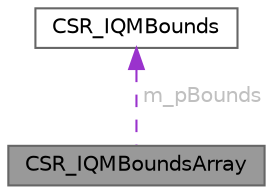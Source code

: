 digraph "CSR_IQMBoundsArray"
{
 // LATEX_PDF_SIZE
  bgcolor="transparent";
  edge [fontname=Helvetica,fontsize=10,labelfontname=Helvetica,labelfontsize=10];
  node [fontname=Helvetica,fontsize=10,shape=box,height=0.2,width=0.4];
  Node1 [id="Node000001",label="CSR_IQMBoundsArray",height=0.2,width=0.4,color="gray40", fillcolor="grey60", style="filled", fontcolor="black",tooltip=" "];
  Node2 -> Node1 [id="edge1_Node000001_Node000002",dir="back",color="darkorchid3",style="dashed",tooltip=" ",label=" m_pBounds",fontcolor="grey" ];
  Node2 [id="Node000002",label="CSR_IQMBounds",height=0.2,width=0.4,color="gray40", fillcolor="white", style="filled",URL="$struct_c_s_r___i_q_m_bounds.html",tooltip=" "];
}
